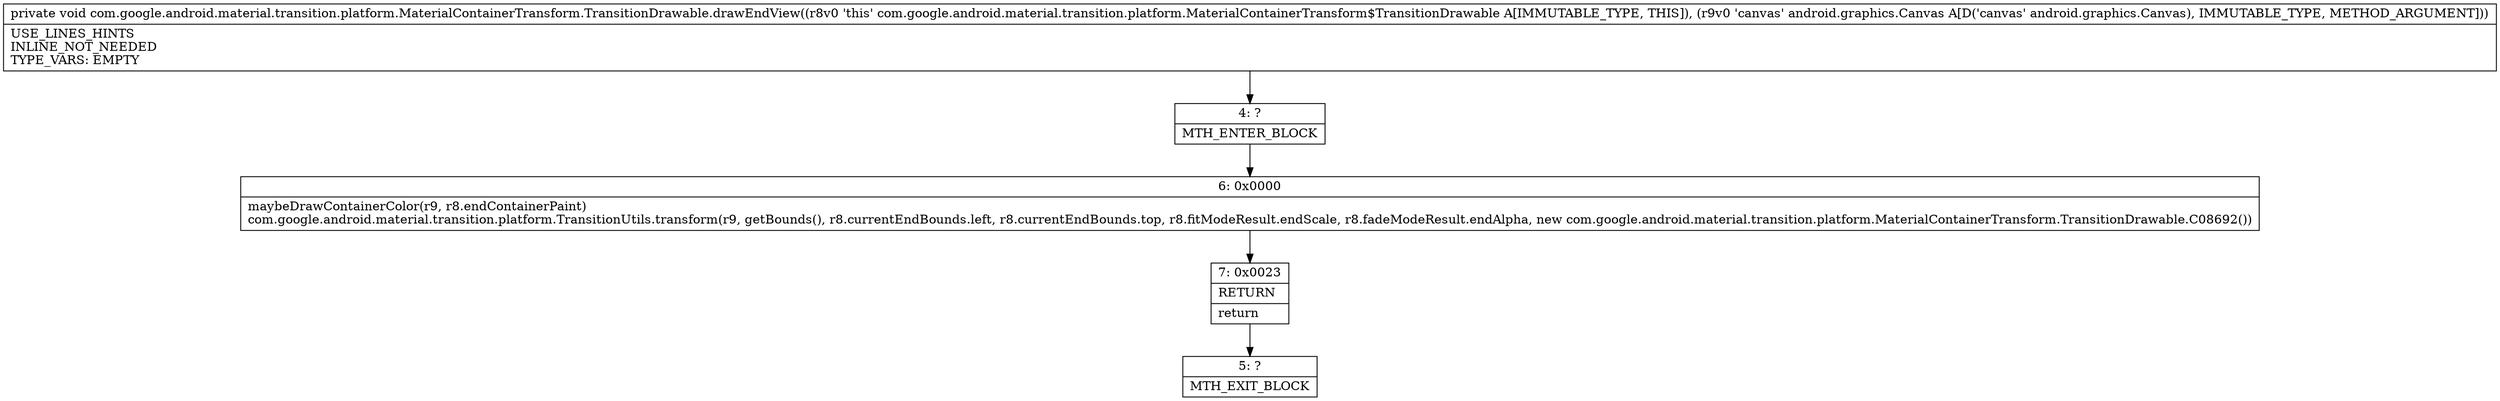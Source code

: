 digraph "CFG forcom.google.android.material.transition.platform.MaterialContainerTransform.TransitionDrawable.drawEndView(Landroid\/graphics\/Canvas;)V" {
Node_4 [shape=record,label="{4\:\ ?|MTH_ENTER_BLOCK\l}"];
Node_6 [shape=record,label="{6\:\ 0x0000|maybeDrawContainerColor(r9, r8.endContainerPaint)\lcom.google.android.material.transition.platform.TransitionUtils.transform(r9, getBounds(), r8.currentEndBounds.left, r8.currentEndBounds.top, r8.fitModeResult.endScale, r8.fadeModeResult.endAlpha, new com.google.android.material.transition.platform.MaterialContainerTransform.TransitionDrawable.C08692())\l}"];
Node_7 [shape=record,label="{7\:\ 0x0023|RETURN\l|return\l}"];
Node_5 [shape=record,label="{5\:\ ?|MTH_EXIT_BLOCK\l}"];
MethodNode[shape=record,label="{private void com.google.android.material.transition.platform.MaterialContainerTransform.TransitionDrawable.drawEndView((r8v0 'this' com.google.android.material.transition.platform.MaterialContainerTransform$TransitionDrawable A[IMMUTABLE_TYPE, THIS]), (r9v0 'canvas' android.graphics.Canvas A[D('canvas' android.graphics.Canvas), IMMUTABLE_TYPE, METHOD_ARGUMENT]))  | USE_LINES_HINTS\lINLINE_NOT_NEEDED\lTYPE_VARS: EMPTY\l}"];
MethodNode -> Node_4;Node_4 -> Node_6;
Node_6 -> Node_7;
Node_7 -> Node_5;
}

